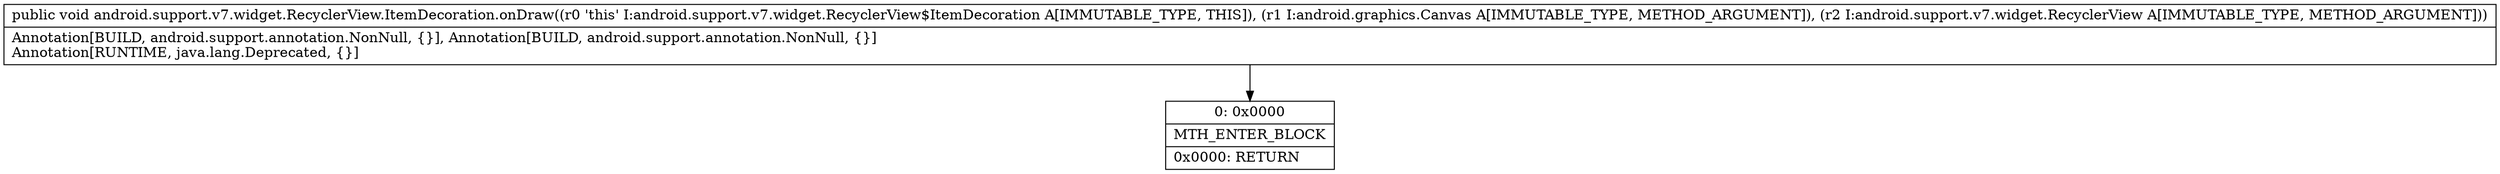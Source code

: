digraph "CFG forandroid.support.v7.widget.RecyclerView.ItemDecoration.onDraw(Landroid\/graphics\/Canvas;Landroid\/support\/v7\/widget\/RecyclerView;)V" {
Node_0 [shape=record,label="{0\:\ 0x0000|MTH_ENTER_BLOCK\l|0x0000: RETURN   \l}"];
MethodNode[shape=record,label="{public void android.support.v7.widget.RecyclerView.ItemDecoration.onDraw((r0 'this' I:android.support.v7.widget.RecyclerView$ItemDecoration A[IMMUTABLE_TYPE, THIS]), (r1 I:android.graphics.Canvas A[IMMUTABLE_TYPE, METHOD_ARGUMENT]), (r2 I:android.support.v7.widget.RecyclerView A[IMMUTABLE_TYPE, METHOD_ARGUMENT]))  | Annotation[BUILD, android.support.annotation.NonNull, \{\}], Annotation[BUILD, android.support.annotation.NonNull, \{\}]\lAnnotation[RUNTIME, java.lang.Deprecated, \{\}]\l}"];
MethodNode -> Node_0;
}

